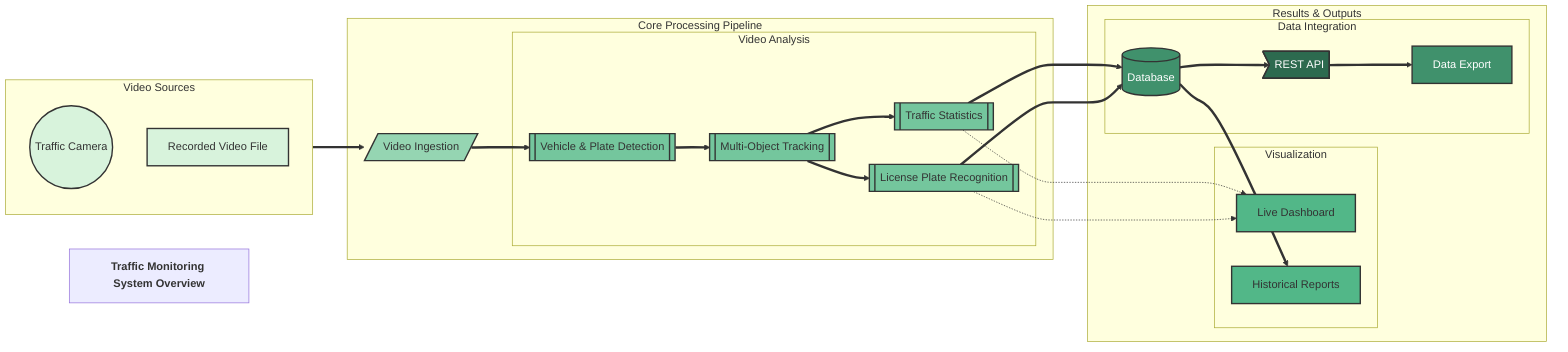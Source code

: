 flowchart LR
    title[<b>Traffic Monitoring System Overview</b>]
    
    %% Use clearer subgraphs with descriptive titles
    subgraph InputSources["Video Sources"]
        direction TB
        Camera(("Traffic Camera"))
        VideoFile["Recorded Video File"]
    end
    
    subgraph CorePipeline["Core Processing Pipeline"]
        direction TB
        VideoIngestion[/"Video Ingestion"/]
        
        subgraph Analysis["Video Analysis"]
            direction TB
            Detection[["Vehicle & Plate Detection"]]
            Tracking[["Multi-Object Tracking"]]
            Counting[["Traffic Statistics"]]
            OCR[["License Plate Recognition"]]
        end
    end
    
    subgraph Results["Results & Outputs"]
        direction TB
        subgraph Visualization["Visualization"]
            LiveDashboard["Live Dashboard"]
            HistoricalData["Historical Reports"]
        end
        
        subgraph Integration["Data Integration"]
            Database[(Database)]
            API>"REST API"]
            Export["Data Export"]
        end
    end
    
    %% Flow with clearer paths and better labels
    InputSources ==> VideoIngestion
    VideoIngestion ==> Detection
    Detection ==> Tracking
    Tracking ==> Counting
    Tracking ==> OCR
    
    Counting -.-> LiveDashboard
    OCR -.-> LiveDashboard
    
    Counting ==> Database
    OCR ==> Database
    
    Database ==> HistoricalData
    Database ==> API
    API ==> Export
    
    %% Styling with a more intuitive color scheme
    classDef input fill:#d8f3dc,stroke:#333,stroke-width:2px
    classDef ingestion fill:#95d5b2,stroke:#333,stroke-width:2px
    classDef analysis fill:#74c69d,stroke:#333,stroke-width:2px
    classDef visualization fill:#52b788,stroke:#333,stroke-width:2px
    classDef database fill:#40916c,stroke:#333,stroke-width:2px,color:#fff
    classDef api fill:#2d6a4f,stroke:#333,stroke-width:2px,color:#fff
    
    class Camera,VideoFile input
    class VideoIngestion ingestion
    class Detection,Tracking,Counting,OCR analysis
    class LiveDashboard,HistoricalData visualization
    class Database,Export database
    class API api